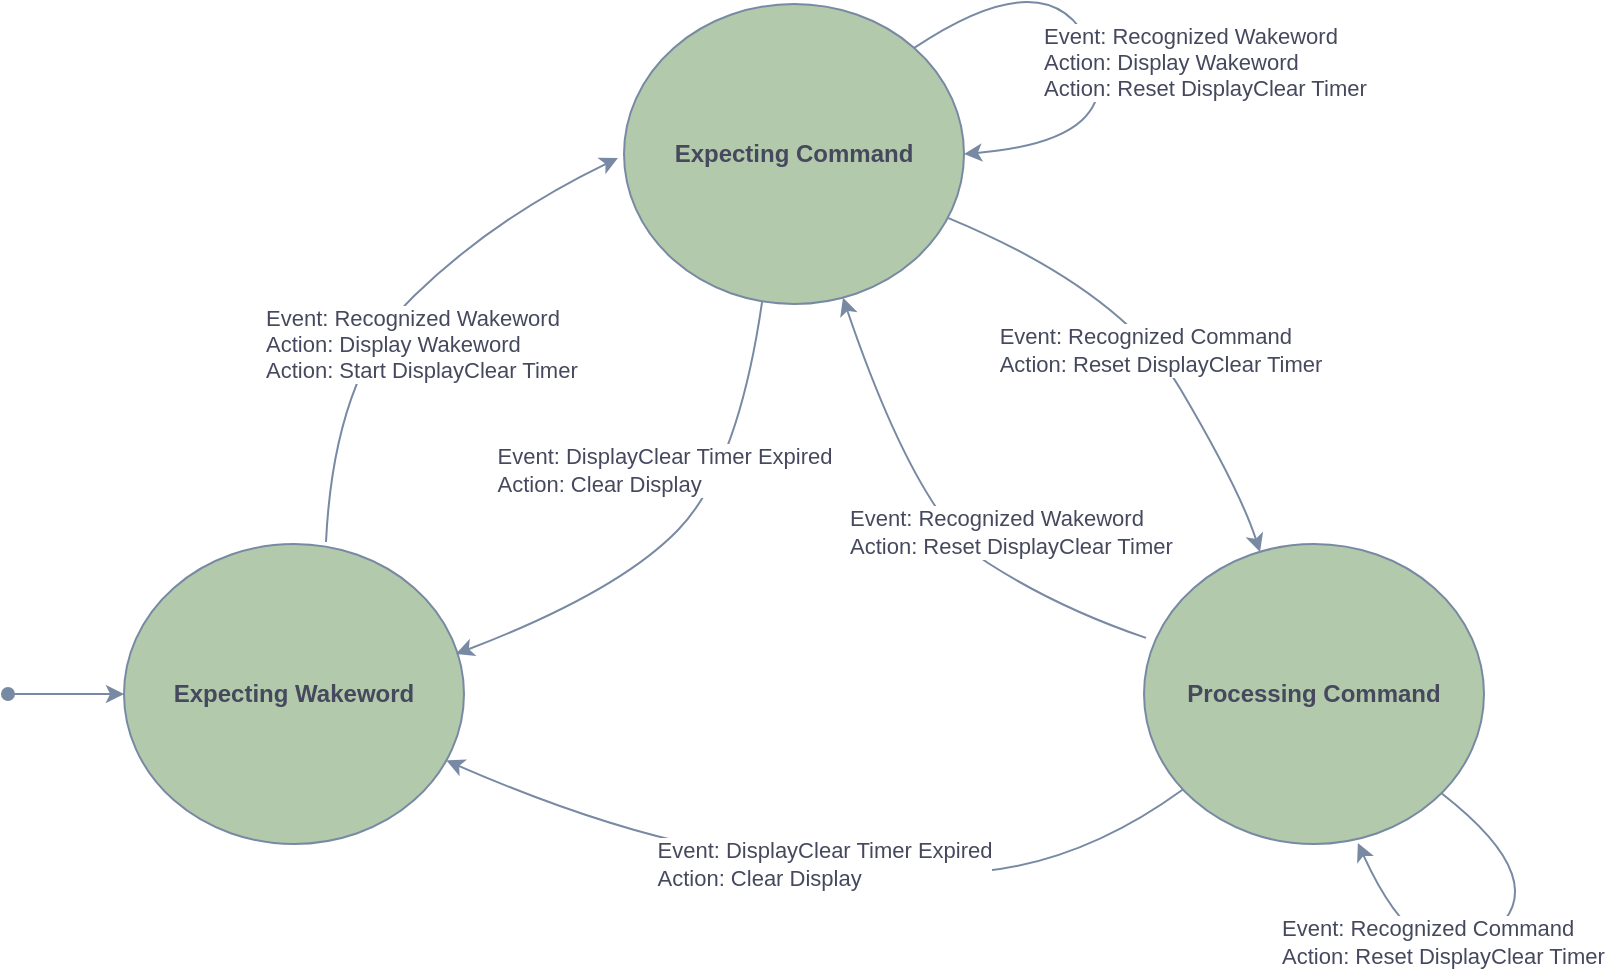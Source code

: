<mxfile version="20.0.1" type="device"><diagram id="lThEbb2old0BHaSxY19P" name="Page-1"><mxGraphModel dx="1397" dy="727" grid="0" gridSize="11" guides="1" tooltips="1" connect="1" arrows="1" fold="1" page="1" pageScale="1" pageWidth="850" pageHeight="1100" background="none" math="0" shadow="0"><root><mxCell id="0"/><mxCell id="1" parent="0"/><mxCell id="iItFRJ7sYTfTtzG6z4Cg-1" value="&lt;b&gt;Expecting Wakeword&lt;/b&gt;" style="ellipse;whiteSpace=wrap;html=1;rounded=1;fillColor=#B2C9AB;strokeColor=#788AA3;fontColor=#46495D;" parent="1" vertex="1"><mxGeometry x="90" y="310" width="170" height="150" as="geometry"/></mxCell><mxCell id="iItFRJ7sYTfTtzG6z4Cg-2" value="&lt;b&gt;Expecting Command&lt;/b&gt;" style="ellipse;whiteSpace=wrap;html=1;rounded=1;fillColor=#B2C9AB;strokeColor=#788AA3;fontColor=#46495D;" parent="1" vertex="1"><mxGeometry x="340" y="40" width="170" height="150" as="geometry"/></mxCell><mxCell id="iItFRJ7sYTfTtzG6z4Cg-3" value="&lt;b&gt;Processing Command&lt;/b&gt;" style="ellipse;whiteSpace=wrap;html=1;rounded=1;fillColor=#B2C9AB;strokeColor=#788AA3;fontColor=#46495D;" parent="1" vertex="1"><mxGeometry x="600" y="310" width="170" height="150" as="geometry"/></mxCell><mxCell id="iItFRJ7sYTfTtzG6z4Cg-7" value="Event: Recognized Wakeword&lt;br&gt;Action: Display Wakeword&lt;br&gt;Action: Start DisplayClear Timer" style="endArrow=classic;html=1;rounded=1;strokeColor=#788AA3;fontColor=#46495D;curved=1;align=left;" parent="1" edge="1"><mxGeometry x="-0.337" y="43" width="50" height="50" relative="1" as="geometry"><mxPoint x="191" y="309" as="sourcePoint"/><mxPoint x="337" y="117" as="targetPoint"/><Array as="points"><mxPoint x="195" y="225"/><mxPoint x="275" y="147"/></Array><mxPoint x="-8" y="18" as="offset"/></mxGeometry></mxCell><mxCell id="iItFRJ7sYTfTtzG6z4Cg-11" value="" style="curved=1;endArrow=classic;html=1;rounded=1;sketch=0;fontColor=#46495D;strokeColor=#788AA3;fillColor=#B2C9AB;" parent="1" source="iItFRJ7sYTfTtzG6z4Cg-3" target="iItFRJ7sYTfTtzG6z4Cg-1" edge="1"><mxGeometry width="50" height="50" relative="1" as="geometry"><mxPoint x="399" y="290" as="sourcePoint"/><mxPoint x="385" y="179" as="targetPoint"/><Array as="points"><mxPoint x="560" y="476"/><mxPoint x="435" y="473"/><mxPoint x="324" y="450"/></Array></mxGeometry></mxCell><mxCell id="iItFRJ7sYTfTtzG6z4Cg-21" value="&lt;div style=&quot;text-align: left;&quot;&gt;Event: DisplayClear Timer Expired&lt;/div&gt;&lt;div style=&quot;text-align: left;&quot;&gt;Action: Clear Display&lt;/div&gt;" style="edgeLabel;html=1;align=center;verticalAlign=middle;resizable=0;points=[];fontColor=#46495D;" parent="iItFRJ7sYTfTtzG6z4Cg-11" vertex="1" connectable="0"><mxGeometry x="0.155" y="1" relative="1" as="geometry"><mxPoint x="32" y="1" as="offset"/></mxGeometry></mxCell><mxCell id="iItFRJ7sYTfTtzG6z4Cg-13" value="" style="curved=1;endArrow=classic;html=1;rounded=1;sketch=0;fontColor=#46495D;strokeColor=#788AA3;fillColor=#B2C9AB;exitX=0.412;exitY=0.993;exitDx=0;exitDy=0;entryX=0.982;entryY=0.367;entryDx=0;entryDy=0;entryPerimeter=0;exitPerimeter=0;" parent="1" edge="1"><mxGeometry width="50" height="50" relative="1" as="geometry"><mxPoint x="409.04" y="188.95" as="sourcePoint"/><mxPoint x="255.94" y="365.05" as="targetPoint"/><Array as="points"><mxPoint x="397" y="272"/><mxPoint x="337" y="334"/></Array></mxGeometry></mxCell><mxCell id="iItFRJ7sYTfTtzG6z4Cg-20" value="&lt;div style=&quot;text-align: left;&quot;&gt;Event: DisplayClear Timer Expired&lt;/div&gt;&lt;div style=&quot;text-align: left;&quot;&gt;Action: Clear Display&lt;/div&gt;" style="edgeLabel;html=1;align=center;verticalAlign=middle;resizable=0;points=[];fontColor=#46495D;" parent="iItFRJ7sYTfTtzG6z4Cg-13" vertex="1" connectable="0"><mxGeometry x="-0.091" relative="1" as="geometry"><mxPoint x="-14" y="-23" as="offset"/></mxGeometry></mxCell><mxCell id="iItFRJ7sYTfTtzG6z4Cg-14" value="Event: Recognized Wakeword&lt;br&gt;Action: Display Wakeword&lt;br&gt;Action: Reset DisplayClear Timer" style="endArrow=classic;html=1;rounded=1;strokeColor=#788AA3;fontColor=#46495D;curved=1;align=left;entryX=1;entryY=0.5;entryDx=0;entryDy=0;exitX=1;exitY=0;exitDx=0;exitDy=0;" parent="1" source="iItFRJ7sYTfTtzG6z4Cg-2" target="iItFRJ7sYTfTtzG6z4Cg-2" edge="1"><mxGeometry x="-0.028" y="-26" width="50" height="50" relative="1" as="geometry"><mxPoint x="186" y="321" as="sourcePoint"/><mxPoint x="767" y="130" as="targetPoint"/><Array as="points"><mxPoint x="554" y="16"/><mxPoint x="593" y="108"/></Array><mxPoint as="offset"/></mxGeometry></mxCell><mxCell id="iItFRJ7sYTfTtzG6z4Cg-15" value="" style="curved=1;endArrow=classic;html=1;rounded=1;sketch=0;fontColor=#46495D;strokeColor=#788AA3;fillColor=#B2C9AB;" parent="1" source="iItFRJ7sYTfTtzG6z4Cg-2" edge="1"><mxGeometry width="50" height="50" relative="1" as="geometry"><mxPoint x="421.04" y="199.95" as="sourcePoint"/><mxPoint x="658" y="314" as="targetPoint"/><Array as="points"><mxPoint x="589" y="183"/><mxPoint x="648" y="283"/></Array></mxGeometry></mxCell><mxCell id="iItFRJ7sYTfTtzG6z4Cg-19" value="&lt;div style=&quot;text-align: left;&quot;&gt;Event: Recognized Command&lt;/div&gt;&lt;div style=&quot;text-align: left;&quot;&gt;Action: Reset DisplayClear Timer&lt;/div&gt;" style="edgeLabel;html=1;align=center;verticalAlign=middle;resizable=0;points=[];fontColor=#46495D;" parent="iItFRJ7sYTfTtzG6z4Cg-15" vertex="1" connectable="0"><mxGeometry x="0.068" y="1" relative="1" as="geometry"><mxPoint as="offset"/></mxGeometry></mxCell><mxCell id="iItFRJ7sYTfTtzG6z4Cg-18" value="" style="endArrow=classic;startArrow=oval;html=1;rounded=1;sketch=0;fontColor=#46495D;strokeColor=#788AA3;fillColor=#B2C9AB;curved=1;entryX=0;entryY=0.5;entryDx=0;entryDy=0;startFill=1;" parent="1" target="iItFRJ7sYTfTtzG6z4Cg-1" edge="1"><mxGeometry width="50" height="50" relative="1" as="geometry"><mxPoint x="32" y="385" as="sourcePoint"/><mxPoint x="86" y="359" as="targetPoint"/></mxGeometry></mxCell><mxCell id="iItFRJ7sYTfTtzG6z4Cg-22" value="Event: Recognized Command&lt;br&gt;Action: Reset DisplayClear Timer" style="endArrow=classic;html=1;rounded=1;strokeColor=#788AA3;fontColor=#46495D;curved=1;align=left;entryX=0.629;entryY=0.997;entryDx=0;entryDy=0;entryPerimeter=0;" parent="1" source="iItFRJ7sYTfTtzG6z4Cg-3" target="iItFRJ7sYTfTtzG6z4Cg-3" edge="1"><mxGeometry x="0.758" y="57" width="50" height="50" relative="1" as="geometry"><mxPoint x="496.104" y="72.967" as="sourcePoint"/><mxPoint x="521" y="126" as="targetPoint"/><Array as="points"><mxPoint x="807" y="480"/><mxPoint x="739" y="530"/></Array><mxPoint as="offset"/></mxGeometry></mxCell><mxCell id="25jeSSb3077p2RcLSdVs-1" value="Event: Recognized Wakeword&lt;br&gt;Action: Reset DisplayClear Timer" style="endArrow=classic;html=1;rounded=1;strokeColor=#788AA3;fontColor=#46495D;curved=1;align=left;exitX=0.006;exitY=0.313;exitDx=0;exitDy=0;exitPerimeter=0;" edge="1" parent="1" source="iItFRJ7sYTfTtzG6z4Cg-3" target="iItFRJ7sYTfTtzG6z4Cg-2"><mxGeometry x="0.095" y="36" width="50" height="50" relative="1" as="geometry"><mxPoint x="704" y="618" as="sourcePoint"/><mxPoint x="571.93" y="523.55" as="targetPoint"/><Array as="points"><mxPoint x="557" y="342"/><mxPoint x="487" y="297"/></Array><mxPoint as="offset"/></mxGeometry></mxCell></root></mxGraphModel></diagram></mxfile>